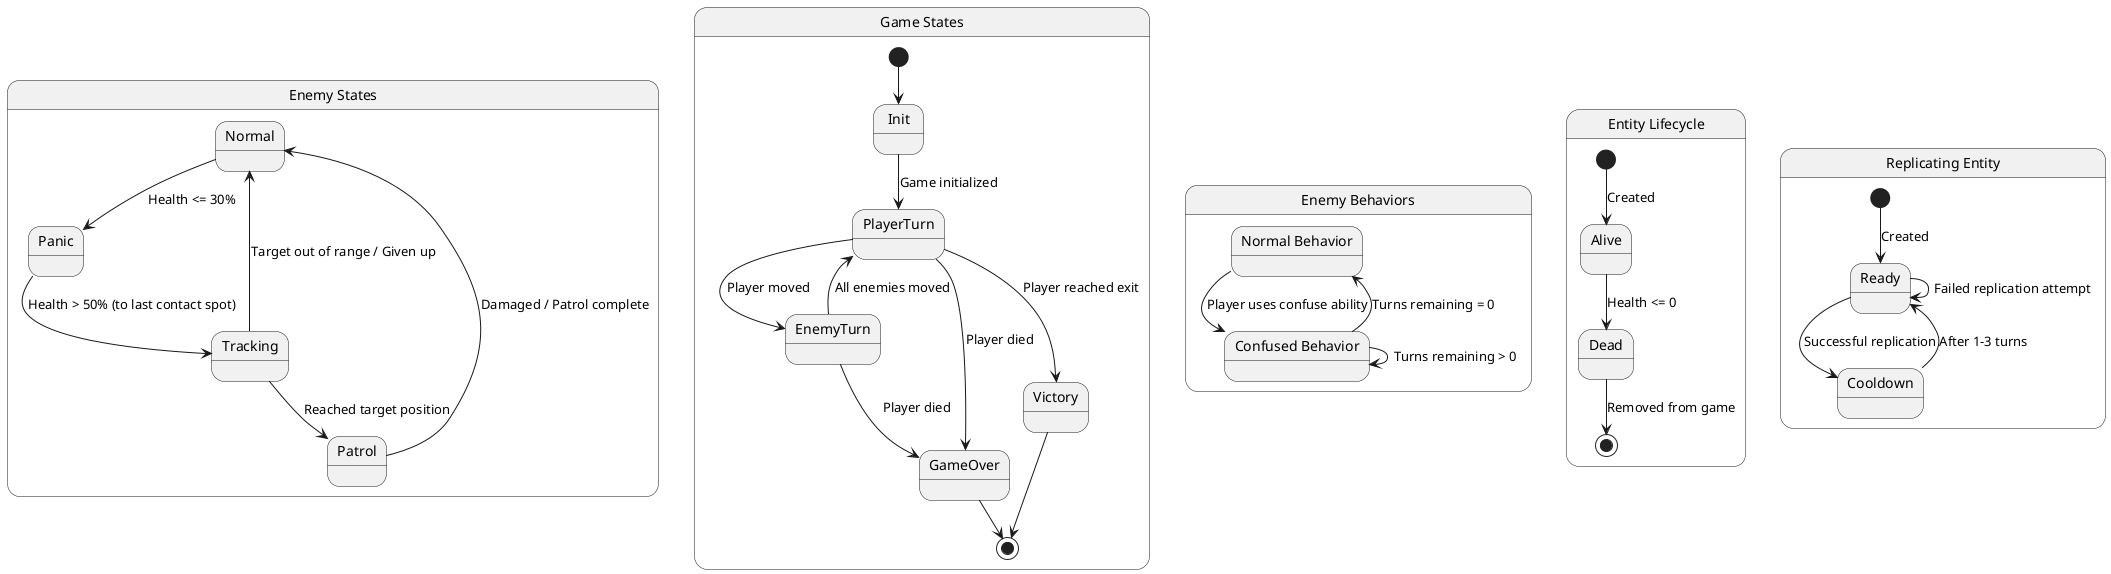 @startuml State Machine Diagram

' Enemy State Machine
state "Enemy States" as EnemyStates {
  state "Normal" as Normal
  state "Panic" as Panic
  state "Tracking" as Tracking
  state "Patrol" as Patrol
  
  Normal --> Panic : Health <= 30%
  Panic --> Tracking : Health > 50% (to last contact spot)
  Tracking --> Patrol : Reached target position
  Patrol --> Normal : Damaged / Patrol complete
  Tracking --> Normal : Target out of range / Given up
}

' Game State Machine
state "Game States" as GameStates {
  state "Init" as Init
  state "PlayerTurn" as PlayerTurn
  state "EnemyTurn" as EnemyTurn
  state "Victory" as Victory
  state "GameOver" as GameOver
  
  [*] --> Init
  Init --> PlayerTurn : Game initialized
  PlayerTurn --> EnemyTurn : Player moved
  EnemyTurn --> PlayerTurn : All enemies moved
  PlayerTurn --> Victory : Player reached exit
  PlayerTurn --> GameOver : Player died
  EnemyTurn --> GameOver : Player died
  Victory --> [*]
  GameOver --> [*]
}

' Enemy Behavior States
state "Enemy Behaviors" as EnemyBehaviors {
  state "Normal Behavior" as NormalBehavior
  state "Confused Behavior" as ConfusedBehavior
  
  NormalBehavior --> ConfusedBehavior : Player uses confuse ability
  ConfusedBehavior --> ConfusedBehavior : Turns remaining > 0
  ConfusedBehavior --> NormalBehavior : Turns remaining = 0
}

' Entity Lifecycle States
state "Entity Lifecycle" as EntityLifecycle {
  state "Alive" as Alive
  state "Dead" as Dead
  
  [*] --> Alive : Created
  Alive --> Dead : Health <= 0
  Dead --> [*] : Removed from game
}

' Replicating Entity States
state "Replicating Entity" as ReplicatingEntity {
  state "Ready" as Ready
  state "Cooldown" as Cooldown
  
  [*] --> Ready : Created
  Ready --> Ready : Failed replication attempt
  Ready --> Cooldown : Successful replication
  Cooldown --> Ready : After 1-3 turns
}

@enduml
